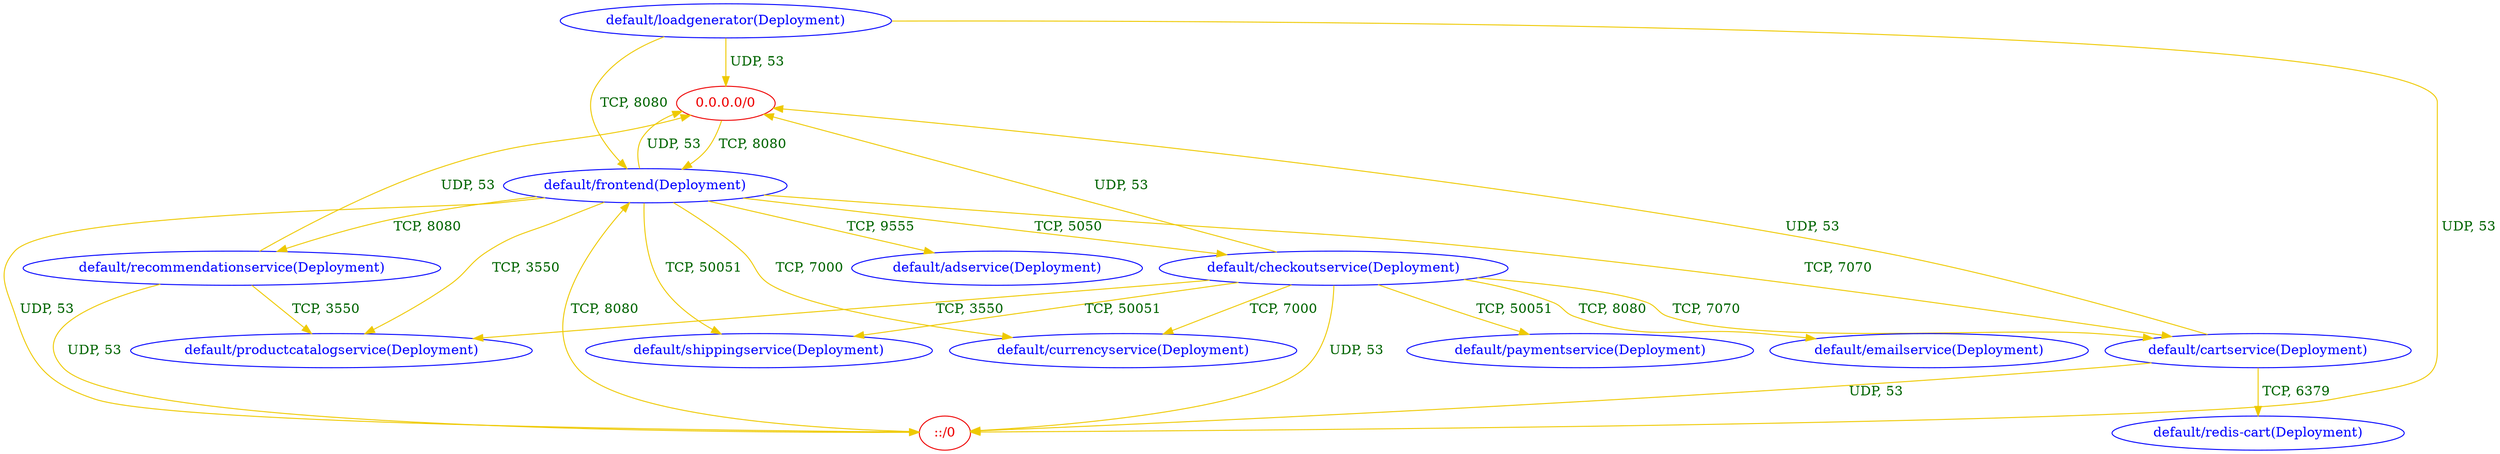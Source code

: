 // The Connectivity Graph of 
digraph {
	"0.0.0.0/0" [label="0.0.0.0/0" color="red2" fontcolor="red2"]
	"::/0" [label="::/0" color="red2" fontcolor="red2"]
	"default/adservice(Deployment)" [label="default/adservice(Deployment)" color="blue" fontcolor="blue"]
	"default/cartservice(Deployment)" [label="default/cartservice(Deployment)" color="blue" fontcolor="blue"]
	"default/checkoutservice(Deployment)" [label="default/checkoutservice(Deployment)" color="blue" fontcolor="blue"]
	"default/currencyservice(Deployment)" [label="default/currencyservice(Deployment)" color="blue" fontcolor="blue"]
	"default/emailservice(Deployment)" [label="default/emailservice(Deployment)" color="blue" fontcolor="blue"]
	"default/frontend(Deployment)" [label="default/frontend(Deployment)" color="blue" fontcolor="blue"]
	"default/loadgenerator(Deployment)" [label="default/loadgenerator(Deployment)" color="blue" fontcolor="blue"]
	"default/paymentservice(Deployment)" [label="default/paymentservice(Deployment)" color="blue" fontcolor="blue"]
	"default/productcatalogservice(Deployment)" [label="default/productcatalogservice(Deployment)" color="blue" fontcolor="blue"]
	"default/recommendationservice(Deployment)" [label="default/recommendationservice(Deployment)" color="blue" fontcolor="blue"]
	"default/redis-cart(Deployment)" [label="default/redis-cart(Deployment)" color="blue" fontcolor="blue"]
	"default/shippingservice(Deployment)" [label="default/shippingservice(Deployment)" color="blue" fontcolor="blue"]
	"0.0.0.0/0" -> "default/frontend(Deployment)" [label=" TCP, 8080" color="gold2" fontcolor="darkgreen"]
	"::/0" -> "default/frontend(Deployment)" [label=" TCP, 8080" color="gold2" fontcolor="darkgreen"]
	"default/cartservice(Deployment)" -> "0.0.0.0/0" [label=" UDP, 53" color="gold2" fontcolor="darkgreen"]
	"default/cartservice(Deployment)" -> "::/0" [label=" UDP, 53" color="gold2" fontcolor="darkgreen"]
	"default/cartservice(Deployment)" -> "default/redis-cart(Deployment)" [label=" TCP, 6379" color="gold2" fontcolor="darkgreen"]
	"default/checkoutservice(Deployment)" -> "0.0.0.0/0" [label=" UDP, 53" color="gold2" fontcolor="darkgreen"]
	"default/checkoutservice(Deployment)" -> "::/0" [label=" UDP, 53" color="gold2" fontcolor="darkgreen"]
	"default/checkoutservice(Deployment)" -> "default/cartservice(Deployment)" [label=" TCP, 7070" color="gold2" fontcolor="darkgreen"]
	"default/checkoutservice(Deployment)" -> "default/currencyservice(Deployment)" [label=" TCP, 7000" color="gold2" fontcolor="darkgreen"]
	"default/checkoutservice(Deployment)" -> "default/emailservice(Deployment)" [label=" TCP, 8080" color="gold2" fontcolor="darkgreen"]
	"default/checkoutservice(Deployment)" -> "default/paymentservice(Deployment)" [label=" TCP, 50051" color="gold2" fontcolor="darkgreen"]
	"default/checkoutservice(Deployment)" -> "default/productcatalogservice(Deployment)" [label=" TCP, 3550" color="gold2" fontcolor="darkgreen"]
	"default/checkoutservice(Deployment)" -> "default/shippingservice(Deployment)" [label=" TCP, 50051" color="gold2" fontcolor="darkgreen"]
	"default/frontend(Deployment)" -> "0.0.0.0/0" [label=" UDP, 53" color="gold2" fontcolor="darkgreen"]
	"default/frontend(Deployment)" -> "::/0" [label=" UDP, 53" color="gold2" fontcolor="darkgreen"]
	"default/frontend(Deployment)" -> "default/adservice(Deployment)" [label=" TCP, 9555" color="gold2" fontcolor="darkgreen"]
	"default/frontend(Deployment)" -> "default/cartservice(Deployment)" [label=" TCP, 7070" color="gold2" fontcolor="darkgreen"]
	"default/frontend(Deployment)" -> "default/checkoutservice(Deployment)" [label=" TCP, 5050" color="gold2" fontcolor="darkgreen"]
	"default/frontend(Deployment)" -> "default/currencyservice(Deployment)" [label=" TCP, 7000" color="gold2" fontcolor="darkgreen"]
	"default/frontend(Deployment)" -> "default/productcatalogservice(Deployment)" [label=" TCP, 3550" color="gold2" fontcolor="darkgreen"]
	"default/frontend(Deployment)" -> "default/recommendationservice(Deployment)" [label=" TCP, 8080" color="gold2" fontcolor="darkgreen"]
	"default/frontend(Deployment)" -> "default/shippingservice(Deployment)" [label=" TCP, 50051" color="gold2" fontcolor="darkgreen"]
	"default/loadgenerator(Deployment)" -> "0.0.0.0/0" [label=" UDP, 53" color="gold2" fontcolor="darkgreen"]
	"default/loadgenerator(Deployment)" -> "::/0" [label=" UDP, 53" color="gold2" fontcolor="darkgreen"]
	"default/loadgenerator(Deployment)" -> "default/frontend(Deployment)" [label=" TCP, 8080" color="gold2" fontcolor="darkgreen"]
	"default/recommendationservice(Deployment)" -> "0.0.0.0/0" [label=" UDP, 53" color="gold2" fontcolor="darkgreen"]
	"default/recommendationservice(Deployment)" -> "::/0" [label=" UDP, 53" color="gold2" fontcolor="darkgreen"]
	"default/recommendationservice(Deployment)" -> "default/productcatalogservice(Deployment)" [label=" TCP, 3550" color="gold2" fontcolor="darkgreen"]
}


